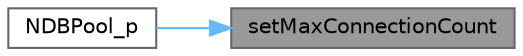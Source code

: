 digraph "setMaxConnectionCount"
{
 // LATEX_PDF_SIZE
  bgcolor="transparent";
  edge [fontname=Helvetica,fontsize=10,labelfontname=Helvetica,labelfontsize=10];
  node [fontname=Helvetica,fontsize=10,shape=box,height=0.2,width=0.4];
  rankdir="RL";
  Node1 [id="Node000001",label="setMaxConnectionCount",height=0.2,width=0.4,color="gray40", fillcolor="grey60", style="filled", fontcolor="black",tooltip="setMaxConnectionCount 最大连接数的属性的设置"];
  Node1 -> Node2 [id="edge1_Node000001_Node000002",dir="back",color="steelblue1",style="solid",tooltip=" "];
  Node2 [id="Node000002",label="NDBPool_p",height=0.2,width=0.4,color="grey40", fillcolor="white", style="filled",URL="$class_n_d_b_pool__p.html#a22dd7142ebbac45646099e084fc75803",tooltip="构造函数"];
}
